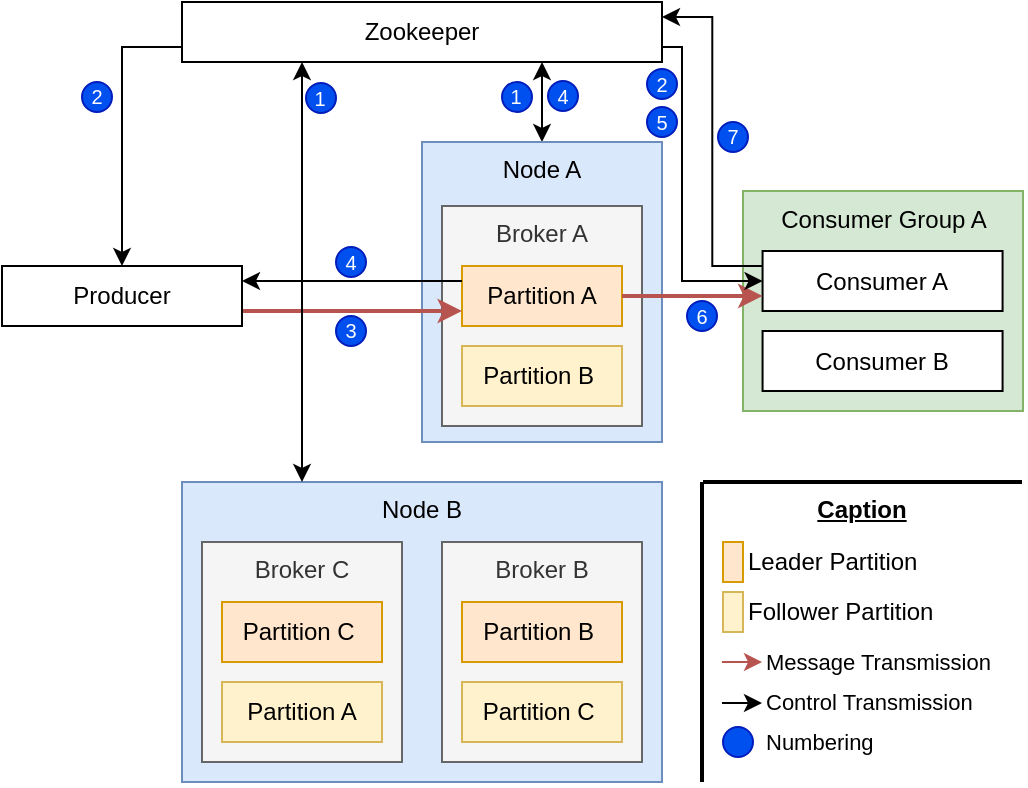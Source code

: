 <mxfile version="11.1.4" type="device"><diagram id="5DScjsiZa4-uqpnUWziS" name="Page-1"><mxGraphModel dx="363" dy="319" grid="1" gridSize="10" guides="1" tooltips="1" connect="1" arrows="1" fold="1" page="1" pageScale="1" pageWidth="1100" pageHeight="850" math="0" shadow="0"><root><mxCell id="0"/><mxCell id="1" parent="0"/><mxCell id="MLQe5WjOYJPNlcn8vloH-35" style="edgeStyle=orthogonalEdgeStyle;rounded=0;orthogonalLoop=1;jettySize=auto;html=1;exitX=0.75;exitY=1;exitDx=0;exitDy=0;entryX=0.5;entryY=0;entryDx=0;entryDy=0;startArrow=classic;startFill=1;" parent="1" source="MLQe5WjOYJPNlcn8vloH-1" target="MLQe5WjOYJPNlcn8vloH-26" edge="1"><mxGeometry relative="1" as="geometry"/></mxCell><mxCell id="MLQe5WjOYJPNlcn8vloH-38" style="edgeStyle=orthogonalEdgeStyle;rounded=0;orthogonalLoop=1;jettySize=auto;html=1;exitX=0;exitY=0.75;exitDx=0;exitDy=0;entryX=0.5;entryY=0;entryDx=0;entryDy=0;" parent="1" source="MLQe5WjOYJPNlcn8vloH-1" target="MLQe5WjOYJPNlcn8vloH-30" edge="1"><mxGeometry relative="1" as="geometry"/></mxCell><mxCell id="MLQe5WjOYJPNlcn8vloH-1" value="Zookeeper" style="rounded=0;whiteSpace=wrap;html=1;" parent="1" vertex="1"><mxGeometry x="450" y="240" width="240" height="30" as="geometry"/></mxCell><mxCell id="MLQe5WjOYJPNlcn8vloH-17" value="" style="group" parent="1" vertex="1" connectable="0"><mxGeometry x="720.5" y="535" width="120" height="20" as="geometry"/></mxCell><mxCell id="MLQe5WjOYJPNlcn8vloH-15" value="" style="rounded=0;whiteSpace=wrap;html=1;fillColor=#fff2cc;strokeColor=#d6b656;" parent="MLQe5WjOYJPNlcn8vloH-17" vertex="1"><mxGeometry width="10" height="20" as="geometry"/></mxCell><mxCell id="MLQe5WjOYJPNlcn8vloH-16" value="Follower Partition" style="text;html=1;resizable=0;points=[];autosize=1;align=left;verticalAlign=top;spacingTop=-4;" parent="MLQe5WjOYJPNlcn8vloH-17" vertex="1"><mxGeometry x="10" width="110" height="20" as="geometry"/></mxCell><mxCell id="MLQe5WjOYJPNlcn8vloH-18" value="" style="group" parent="1" vertex="1" connectable="0"><mxGeometry x="720.5" y="510" width="110" height="20" as="geometry"/></mxCell><mxCell id="MLQe5WjOYJPNlcn8vloH-11" value="" style="rounded=0;whiteSpace=wrap;html=1;fillColor=#ffe6cc;strokeColor=#d79b00;" parent="MLQe5WjOYJPNlcn8vloH-18" vertex="1"><mxGeometry width="10" height="20" as="geometry"/></mxCell><mxCell id="MLQe5WjOYJPNlcn8vloH-12" value="Leader Partition" style="text;html=1;resizable=0;points=[];autosize=1;align=left;verticalAlign=top;spacingTop=-4;" parent="MLQe5WjOYJPNlcn8vloH-18" vertex="1"><mxGeometry x="10" width="100" height="20" as="geometry"/></mxCell><mxCell id="MLQe5WjOYJPNlcn8vloH-27" value="" style="group" parent="1" vertex="1" connectable="0"><mxGeometry x="450" y="480" width="240" height="150" as="geometry"/></mxCell><mxCell id="MLQe5WjOYJPNlcn8vloH-25" value="Node B" style="rounded=0;whiteSpace=wrap;html=1;fillColor=#dae8fc;strokeColor=#6c8ebf;verticalAlign=top;" parent="MLQe5WjOYJPNlcn8vloH-27" vertex="1"><mxGeometry width="240" height="150" as="geometry"/></mxCell><mxCell id="MLQe5WjOYJPNlcn8vloH-21" value="" style="group" parent="MLQe5WjOYJPNlcn8vloH-27" vertex="1" connectable="0"><mxGeometry x="10" y="30" width="100" height="110" as="geometry"/></mxCell><mxCell id="MLQe5WjOYJPNlcn8vloH-20" value="Broker C" style="rounded=0;whiteSpace=wrap;html=1;fillColor=#f5f5f5;strokeColor=#666666;fontColor=#333333;horizontal=1;verticalAlign=top;" parent="MLQe5WjOYJPNlcn8vloH-21" vertex="1"><mxGeometry width="100" height="110" as="geometry"/></mxCell><mxCell id="MLQe5WjOYJPNlcn8vloH-6" value="Partition C&amp;nbsp;" style="rounded=0;whiteSpace=wrap;html=1;fillColor=#ffe6cc;strokeColor=#d79b00;" parent="MLQe5WjOYJPNlcn8vloH-21" vertex="1"><mxGeometry x="10" y="30" width="80" height="30" as="geometry"/></mxCell><mxCell id="MLQe5WjOYJPNlcn8vloH-8" value="Partition A" style="rounded=0;whiteSpace=wrap;html=1;fillColor=#fff2cc;strokeColor=#d6b656;" parent="MLQe5WjOYJPNlcn8vloH-21" vertex="1"><mxGeometry x="10" y="70" width="80" height="30" as="geometry"/></mxCell><mxCell id="MLQe5WjOYJPNlcn8vloH-23" value="" style="group" parent="MLQe5WjOYJPNlcn8vloH-27" vertex="1" connectable="0"><mxGeometry x="130" y="30" width="100" height="110" as="geometry"/></mxCell><mxCell id="MLQe5WjOYJPNlcn8vloH-19" value="Broker B" style="rounded=0;whiteSpace=wrap;html=1;fillColor=#f5f5f5;strokeColor=#666666;fontColor=#333333;horizontal=1;verticalAlign=top;" parent="MLQe5WjOYJPNlcn8vloH-23" vertex="1"><mxGeometry width="100" height="110" as="geometry"/></mxCell><mxCell id="MLQe5WjOYJPNlcn8vloH-5" value="Partition B&amp;nbsp;" style="rounded=0;whiteSpace=wrap;html=1;fillColor=#ffe6cc;strokeColor=#d79b00;" parent="MLQe5WjOYJPNlcn8vloH-23" vertex="1"><mxGeometry x="10" y="30" width="80" height="30" as="geometry"/></mxCell><mxCell id="MLQe5WjOYJPNlcn8vloH-10" value="Partition C&amp;nbsp;" style="rounded=0;whiteSpace=wrap;html=1;fillColor=#fff2cc;strokeColor=#d6b656;" parent="MLQe5WjOYJPNlcn8vloH-23" vertex="1"><mxGeometry x="10" y="70" width="80" height="30" as="geometry"/></mxCell><mxCell id="MLQe5WjOYJPNlcn8vloH-28" value="" style="group" parent="1" vertex="1" connectable="0"><mxGeometry x="570" y="310" width="120" height="150" as="geometry"/></mxCell><mxCell id="MLQe5WjOYJPNlcn8vloH-26" value="Node A" style="rounded=0;whiteSpace=wrap;html=1;fillColor=#dae8fc;strokeColor=#6c8ebf;verticalAlign=top;" parent="MLQe5WjOYJPNlcn8vloH-28" vertex="1"><mxGeometry width="120" height="150" as="geometry"/></mxCell><mxCell id="MLQe5WjOYJPNlcn8vloH-24" value="" style="group" parent="MLQe5WjOYJPNlcn8vloH-28" vertex="1" connectable="0"><mxGeometry x="10" y="32" width="100" height="110" as="geometry"/></mxCell><mxCell id="MLQe5WjOYJPNlcn8vloH-2" value="Broker A" style="rounded=0;whiteSpace=wrap;html=1;fillColor=#f5f5f5;strokeColor=#666666;fontColor=#333333;horizontal=1;verticalAlign=top;" parent="MLQe5WjOYJPNlcn8vloH-24" vertex="1"><mxGeometry width="100" height="110" as="geometry"/></mxCell><mxCell id="MLQe5WjOYJPNlcn8vloH-3" value="Partition A" style="rounded=0;whiteSpace=wrap;html=1;fillColor=#ffe6cc;strokeColor=#d79b00;" parent="MLQe5WjOYJPNlcn8vloH-24" vertex="1"><mxGeometry x="10" y="30" width="80" height="30" as="geometry"/></mxCell><mxCell id="MLQe5WjOYJPNlcn8vloH-9" value="Partition B&amp;nbsp;" style="rounded=0;whiteSpace=wrap;html=1;fillColor=#fff2cc;strokeColor=#d6b656;" parent="MLQe5WjOYJPNlcn8vloH-24" vertex="1"><mxGeometry x="10" y="70" width="80" height="30" as="geometry"/></mxCell><mxCell id="MLQe5WjOYJPNlcn8vloH-36" style="edgeStyle=orthogonalEdgeStyle;rounded=0;orthogonalLoop=1;jettySize=auto;html=1;exitX=1;exitY=0.75;exitDx=0;exitDy=0;entryX=0;entryY=0.75;entryDx=0;entryDy=0;fillColor=#f8cecc;strokeColor=#b85450;strokeWidth=2;" parent="1" source="MLQe5WjOYJPNlcn8vloH-30" target="MLQe5WjOYJPNlcn8vloH-3" edge="1"><mxGeometry relative="1" as="geometry"/></mxCell><mxCell id="MLQe5WjOYJPNlcn8vloH-30" value="Producer" style="rounded=0;whiteSpace=wrap;html=1;" parent="1" vertex="1"><mxGeometry x="360" y="372" width="120" height="30" as="geometry"/></mxCell><mxCell id="MLQe5WjOYJPNlcn8vloH-34" value="" style="group" parent="1" vertex="1" connectable="0"><mxGeometry x="730.5" y="334.5" width="140" height="110" as="geometry"/></mxCell><mxCell id="MLQe5WjOYJPNlcn8vloH-33" value="Consumer Group A" style="rounded=0;whiteSpace=wrap;html=1;verticalAlign=top;fillColor=#d5e8d4;strokeColor=#82b366;" parent="MLQe5WjOYJPNlcn8vloH-34" vertex="1"><mxGeometry width="140" height="110" as="geometry"/></mxCell><mxCell id="MLQe5WjOYJPNlcn8vloH-31" value="Consumer A" style="rounded=0;whiteSpace=wrap;html=1;" parent="MLQe5WjOYJPNlcn8vloH-34" vertex="1"><mxGeometry x="9.786" y="30" width="120" height="30" as="geometry"/></mxCell><mxCell id="MLQe5WjOYJPNlcn8vloH-32" value="Consumer B" style="rounded=0;whiteSpace=wrap;html=1;" parent="MLQe5WjOYJPNlcn8vloH-34" vertex="1"><mxGeometry x="9.786" y="70" width="120" height="30" as="geometry"/></mxCell><mxCell id="MLQe5WjOYJPNlcn8vloH-39" style="edgeStyle=orthogonalEdgeStyle;rounded=0;orthogonalLoop=1;jettySize=auto;html=1;exitX=1;exitY=0.5;exitDx=0;exitDy=0;entryX=0;entryY=0.75;entryDx=0;entryDy=0;fillColor=#f8cecc;strokeColor=#b85450;strokeWidth=2;" parent="1" source="MLQe5WjOYJPNlcn8vloH-3" target="MLQe5WjOYJPNlcn8vloH-31" edge="1"><mxGeometry relative="1" as="geometry"/></mxCell><mxCell id="MLQe5WjOYJPNlcn8vloH-40" style="edgeStyle=orthogonalEdgeStyle;rounded=0;orthogonalLoop=1;jettySize=auto;html=1;exitX=1;exitY=0.75;exitDx=0;exitDy=0;entryX=0;entryY=0.5;entryDx=0;entryDy=0;" parent="1" source="MLQe5WjOYJPNlcn8vloH-1" target="MLQe5WjOYJPNlcn8vloH-31" edge="1"><mxGeometry relative="1" as="geometry"><Array as="points"><mxPoint x="700" y="263"/><mxPoint x="700" y="380"/></Array></mxGeometry></mxCell><mxCell id="MLQe5WjOYJPNlcn8vloH-41" style="edgeStyle=orthogonalEdgeStyle;rounded=0;orthogonalLoop=1;jettySize=auto;html=1;exitX=0;exitY=0.25;exitDx=0;exitDy=0;entryX=1;entryY=0.25;entryDx=0;entryDy=0;" parent="1" source="MLQe5WjOYJPNlcn8vloH-31" target="MLQe5WjOYJPNlcn8vloH-1" edge="1"><mxGeometry relative="1" as="geometry"/></mxCell><mxCell id="MLQe5WjOYJPNlcn8vloH-42" style="edgeStyle=orthogonalEdgeStyle;rounded=0;orthogonalLoop=1;jettySize=auto;html=1;exitX=0.25;exitY=0;exitDx=0;exitDy=0;entryX=0.25;entryY=1;entryDx=0;entryDy=0;startArrow=classic;startFill=1;" parent="1" source="MLQe5WjOYJPNlcn8vloH-25" target="MLQe5WjOYJPNlcn8vloH-1" edge="1"><mxGeometry relative="1" as="geometry"/></mxCell><mxCell id="MLQe5WjOYJPNlcn8vloH-43" value="" style="endArrow=none;html=1;strokeWidth=2;" parent="1" edge="1"><mxGeometry width="50" height="50" relative="1" as="geometry"><mxPoint x="710" y="630" as="sourcePoint"/><mxPoint x="710" y="480" as="targetPoint"/></mxGeometry></mxCell><mxCell id="MLQe5WjOYJPNlcn8vloH-44" value="" style="endArrow=none;html=1;strokeWidth=2;" parent="1" edge="1"><mxGeometry width="50" height="50" relative="1" as="geometry"><mxPoint x="870" y="480" as="sourcePoint"/><mxPoint x="710.5" y="480" as="targetPoint"/></mxGeometry></mxCell><mxCell id="MLQe5WjOYJPNlcn8vloH-46" value="Caption" style="rounded=0;whiteSpace=wrap;html=1;align=center;verticalAlign=top;fillColor=none;strokeColor=none;fontStyle=5" parent="1" vertex="1"><mxGeometry x="710" y="480" width="160" height="30" as="geometry"/></mxCell><mxCell id="MLQe5WjOYJPNlcn8vloH-51" value="1" style="ellipse;whiteSpace=wrap;html=1;aspect=fixed;fillColor=#0050ef;align=center;spacing=0;fontSize=10;spacingTop=-1;spacingLeft=-1;strokeColor=#001DBC;fontColor=#ffffff;" parent="1" vertex="1"><mxGeometry x="610" y="280" width="15" height="15" as="geometry"/></mxCell><mxCell id="MLQe5WjOYJPNlcn8vloH-54" value="2" style="ellipse;whiteSpace=wrap;html=1;aspect=fixed;fillColor=#0050ef;align=center;spacing=0;fontSize=10;spacingTop=-1;spacingLeft=-1;strokeColor=#001DBC;fontColor=#ffffff;" parent="1" vertex="1"><mxGeometry x="682.5" y="273.5" width="15" height="15" as="geometry"/></mxCell><mxCell id="MLQe5WjOYJPNlcn8vloH-55" value="2" style="ellipse;whiteSpace=wrap;html=1;aspect=fixed;fillColor=#0050ef;align=center;spacing=0;fontSize=10;spacingTop=-1;spacingLeft=0;strokeColor=#001DBC;fontColor=#ffffff;" parent="1" vertex="1"><mxGeometry x="400" y="280" width="15" height="15" as="geometry"/></mxCell><mxCell id="MLQe5WjOYJPNlcn8vloH-56" value="1" style="ellipse;whiteSpace=wrap;html=1;aspect=fixed;fillColor=#0050ef;align=center;spacing=0;fontSize=10;spacingTop=-1;spacingLeft=-1;strokeColor=#001DBC;fontColor=#ffffff;" parent="1" vertex="1"><mxGeometry x="512" y="280.5" width="15" height="15" as="geometry"/></mxCell><mxCell id="MLQe5WjOYJPNlcn8vloH-57" value="3" style="ellipse;whiteSpace=wrap;html=1;aspect=fixed;fillColor=#0050ef;align=center;spacing=0;fontSize=10;spacingTop=-1;spacingLeft=0;strokeColor=#001DBC;fontColor=#ffffff;" parent="1" vertex="1"><mxGeometry x="527" y="397" width="15" height="15" as="geometry"/></mxCell><mxCell id="MLQe5WjOYJPNlcn8vloH-58" value="6" style="ellipse;whiteSpace=wrap;html=1;aspect=fixed;fillColor=#0050ef;align=center;spacing=0;fontSize=10;spacingTop=-1;spacingLeft=-1;strokeColor=#001DBC;fontColor=#ffffff;" parent="1" vertex="1"><mxGeometry x="702.5" y="389.5" width="15" height="15" as="geometry"/></mxCell><mxCell id="MLQe5WjOYJPNlcn8vloH-59" value="7" style="ellipse;whiteSpace=wrap;html=1;aspect=fixed;fillColor=#0050ef;align=center;spacing=0;fontSize=10;spacingTop=-1;spacingLeft=0;strokeColor=#001DBC;fontColor=#ffffff;" parent="1" vertex="1"><mxGeometry x="718" y="300" width="15" height="15" as="geometry"/></mxCell><mxCell id="MLQe5WjOYJPNlcn8vloH-62" value="" style="group;labelBackgroundColor=none;" parent="1" vertex="1" connectable="0"><mxGeometry x="719.952" y="560" width="150.048" height="20" as="geometry"/></mxCell><mxCell id="MLQe5WjOYJPNlcn8vloH-47" value="" style="edgeStyle=orthogonalEdgeStyle;rounded=0;orthogonalLoop=1;jettySize=auto;html=1;exitX=1;exitY=0.5;exitDx=0;exitDy=0;fillColor=#f8cecc;strokeColor=#b85450;strokeWidth=1;" parent="MLQe5WjOYJPNlcn8vloH-62" edge="1"><mxGeometry relative="1" as="geometry"><mxPoint y="10.048" as="sourcePoint"/><mxPoint x="20.048" y="10" as="targetPoint"/></mxGeometry></mxCell><mxCell id="MLQe5WjOYJPNlcn8vloH-48" value="&lt;span style=&quot;font-size: 11px; text-align: center;&quot;&gt;Message Transmission&lt;/span&gt;" style="text;html=1;resizable=0;points=[];autosize=1;align=left;verticalAlign=top;spacingTop=-4;labelBackgroundColor=none;" parent="MLQe5WjOYJPNlcn8vloH-62" vertex="1"><mxGeometry x="20.048" width="130" height="20" as="geometry"/></mxCell><mxCell id="MLQe5WjOYJPNlcn8vloH-64" value="" style="group;labelBackgroundColor=none;" parent="1" vertex="1" connectable="0"><mxGeometry x="720.5" y="600" width="89.5" height="20" as="geometry"/></mxCell><mxCell id="MLQe5WjOYJPNlcn8vloH-52" value="" style="ellipse;whiteSpace=wrap;html=1;aspect=fixed;fillColor=#0050ef;align=center;spacing=0;fontSize=10;spacingTop=-1;spacingLeft=-3;strokeColor=#001DBC;fontColor=#ffffff;" parent="MLQe5WjOYJPNlcn8vloH-64" vertex="1"><mxGeometry y="2.5" width="15" height="15" as="geometry"/></mxCell><mxCell id="MLQe5WjOYJPNlcn8vloH-53" value="&lt;span style=&quot;font-size: 11px ; text-align: center&quot;&gt;Numbering&lt;/span&gt;" style="text;html=1;resizable=0;points=[];autosize=1;align=left;verticalAlign=top;spacingTop=-4;" parent="MLQe5WjOYJPNlcn8vloH-64" vertex="1"><mxGeometry x="19.5" width="70" height="20" as="geometry"/></mxCell><mxCell id="MLQe5WjOYJPNlcn8vloH-65" value="" style="group" parent="1" vertex="1" connectable="0"><mxGeometry x="740" y="580" width="120" height="20" as="geometry"/></mxCell><mxCell id="MLQe5WjOYJPNlcn8vloH-63" value="" style="group;labelBackgroundColor=none;" parent="MLQe5WjOYJPNlcn8vloH-65" vertex="1" connectable="0"><mxGeometry width="120" height="20" as="geometry"/></mxCell><mxCell id="MLQe5WjOYJPNlcn8vloH-49" style="edgeStyle=orthogonalEdgeStyle;rounded=0;orthogonalLoop=1;jettySize=auto;html=1;entryX=0.5;entryY=0;entryDx=0;entryDy=0;" parent="MLQe5WjOYJPNlcn8vloH-63" edge="1"><mxGeometry relative="1" as="geometry"><mxPoint x="-20" y="10.5" as="sourcePoint"/><mxPoint x="-0.048" y="10.31" as="targetPoint"/><Array as="points"><mxPoint y="10.5"/><mxPoint y="10.5"/></Array></mxGeometry></mxCell><mxCell id="MLQe5WjOYJPNlcn8vloH-50" value="&lt;span style=&quot;font-size: 11px ; text-align: center&quot;&gt;Control Transmission&lt;/span&gt;" style="text;html=1;resizable=0;points=[];autosize=1;align=left;verticalAlign=top;spacingTop=-4;" parent="MLQe5WjOYJPNlcn8vloH-63" vertex="1"><mxGeometry width="120" height="20" as="geometry"/></mxCell><mxCell id="qJ5BlJvjysJqjjQsbMqx-1" value="4" style="ellipse;whiteSpace=wrap;html=1;aspect=fixed;fillColor=#0050ef;align=center;spacing=0;fontSize=10;spacingTop=-1;spacingLeft=0;strokeColor=#001DBC;fontColor=#ffffff;" vertex="1" parent="1"><mxGeometry x="633" y="279.5" width="15" height="15" as="geometry"/></mxCell><mxCell id="qJ5BlJvjysJqjjQsbMqx-2" value="5" style="ellipse;whiteSpace=wrap;html=1;aspect=fixed;fillColor=#0050ef;align=center;spacing=0;fontSize=10;spacingTop=-1;spacingLeft=-1;strokeColor=#001DBC;fontColor=#ffffff;" vertex="1" parent="1"><mxGeometry x="682.5" y="292.5" width="15" height="15" as="geometry"/></mxCell><mxCell id="qJ5BlJvjysJqjjQsbMqx-3" style="edgeStyle=orthogonalEdgeStyle;rounded=0;orthogonalLoop=1;jettySize=auto;html=1;exitX=0;exitY=0.25;exitDx=0;exitDy=0;entryX=1;entryY=0.25;entryDx=0;entryDy=0;" edge="1" parent="1" source="MLQe5WjOYJPNlcn8vloH-3" target="MLQe5WjOYJPNlcn8vloH-30"><mxGeometry relative="1" as="geometry"/></mxCell><mxCell id="qJ5BlJvjysJqjjQsbMqx-4" value="4" style="ellipse;whiteSpace=wrap;html=1;aspect=fixed;fillColor=#0050ef;align=center;spacing=0;fontSize=10;spacingTop=-1;spacingLeft=0;strokeColor=#001DBC;fontColor=#ffffff;" vertex="1" parent="1"><mxGeometry x="527" y="362.5" width="15" height="15" as="geometry"/></mxCell></root></mxGraphModel></diagram></mxfile>